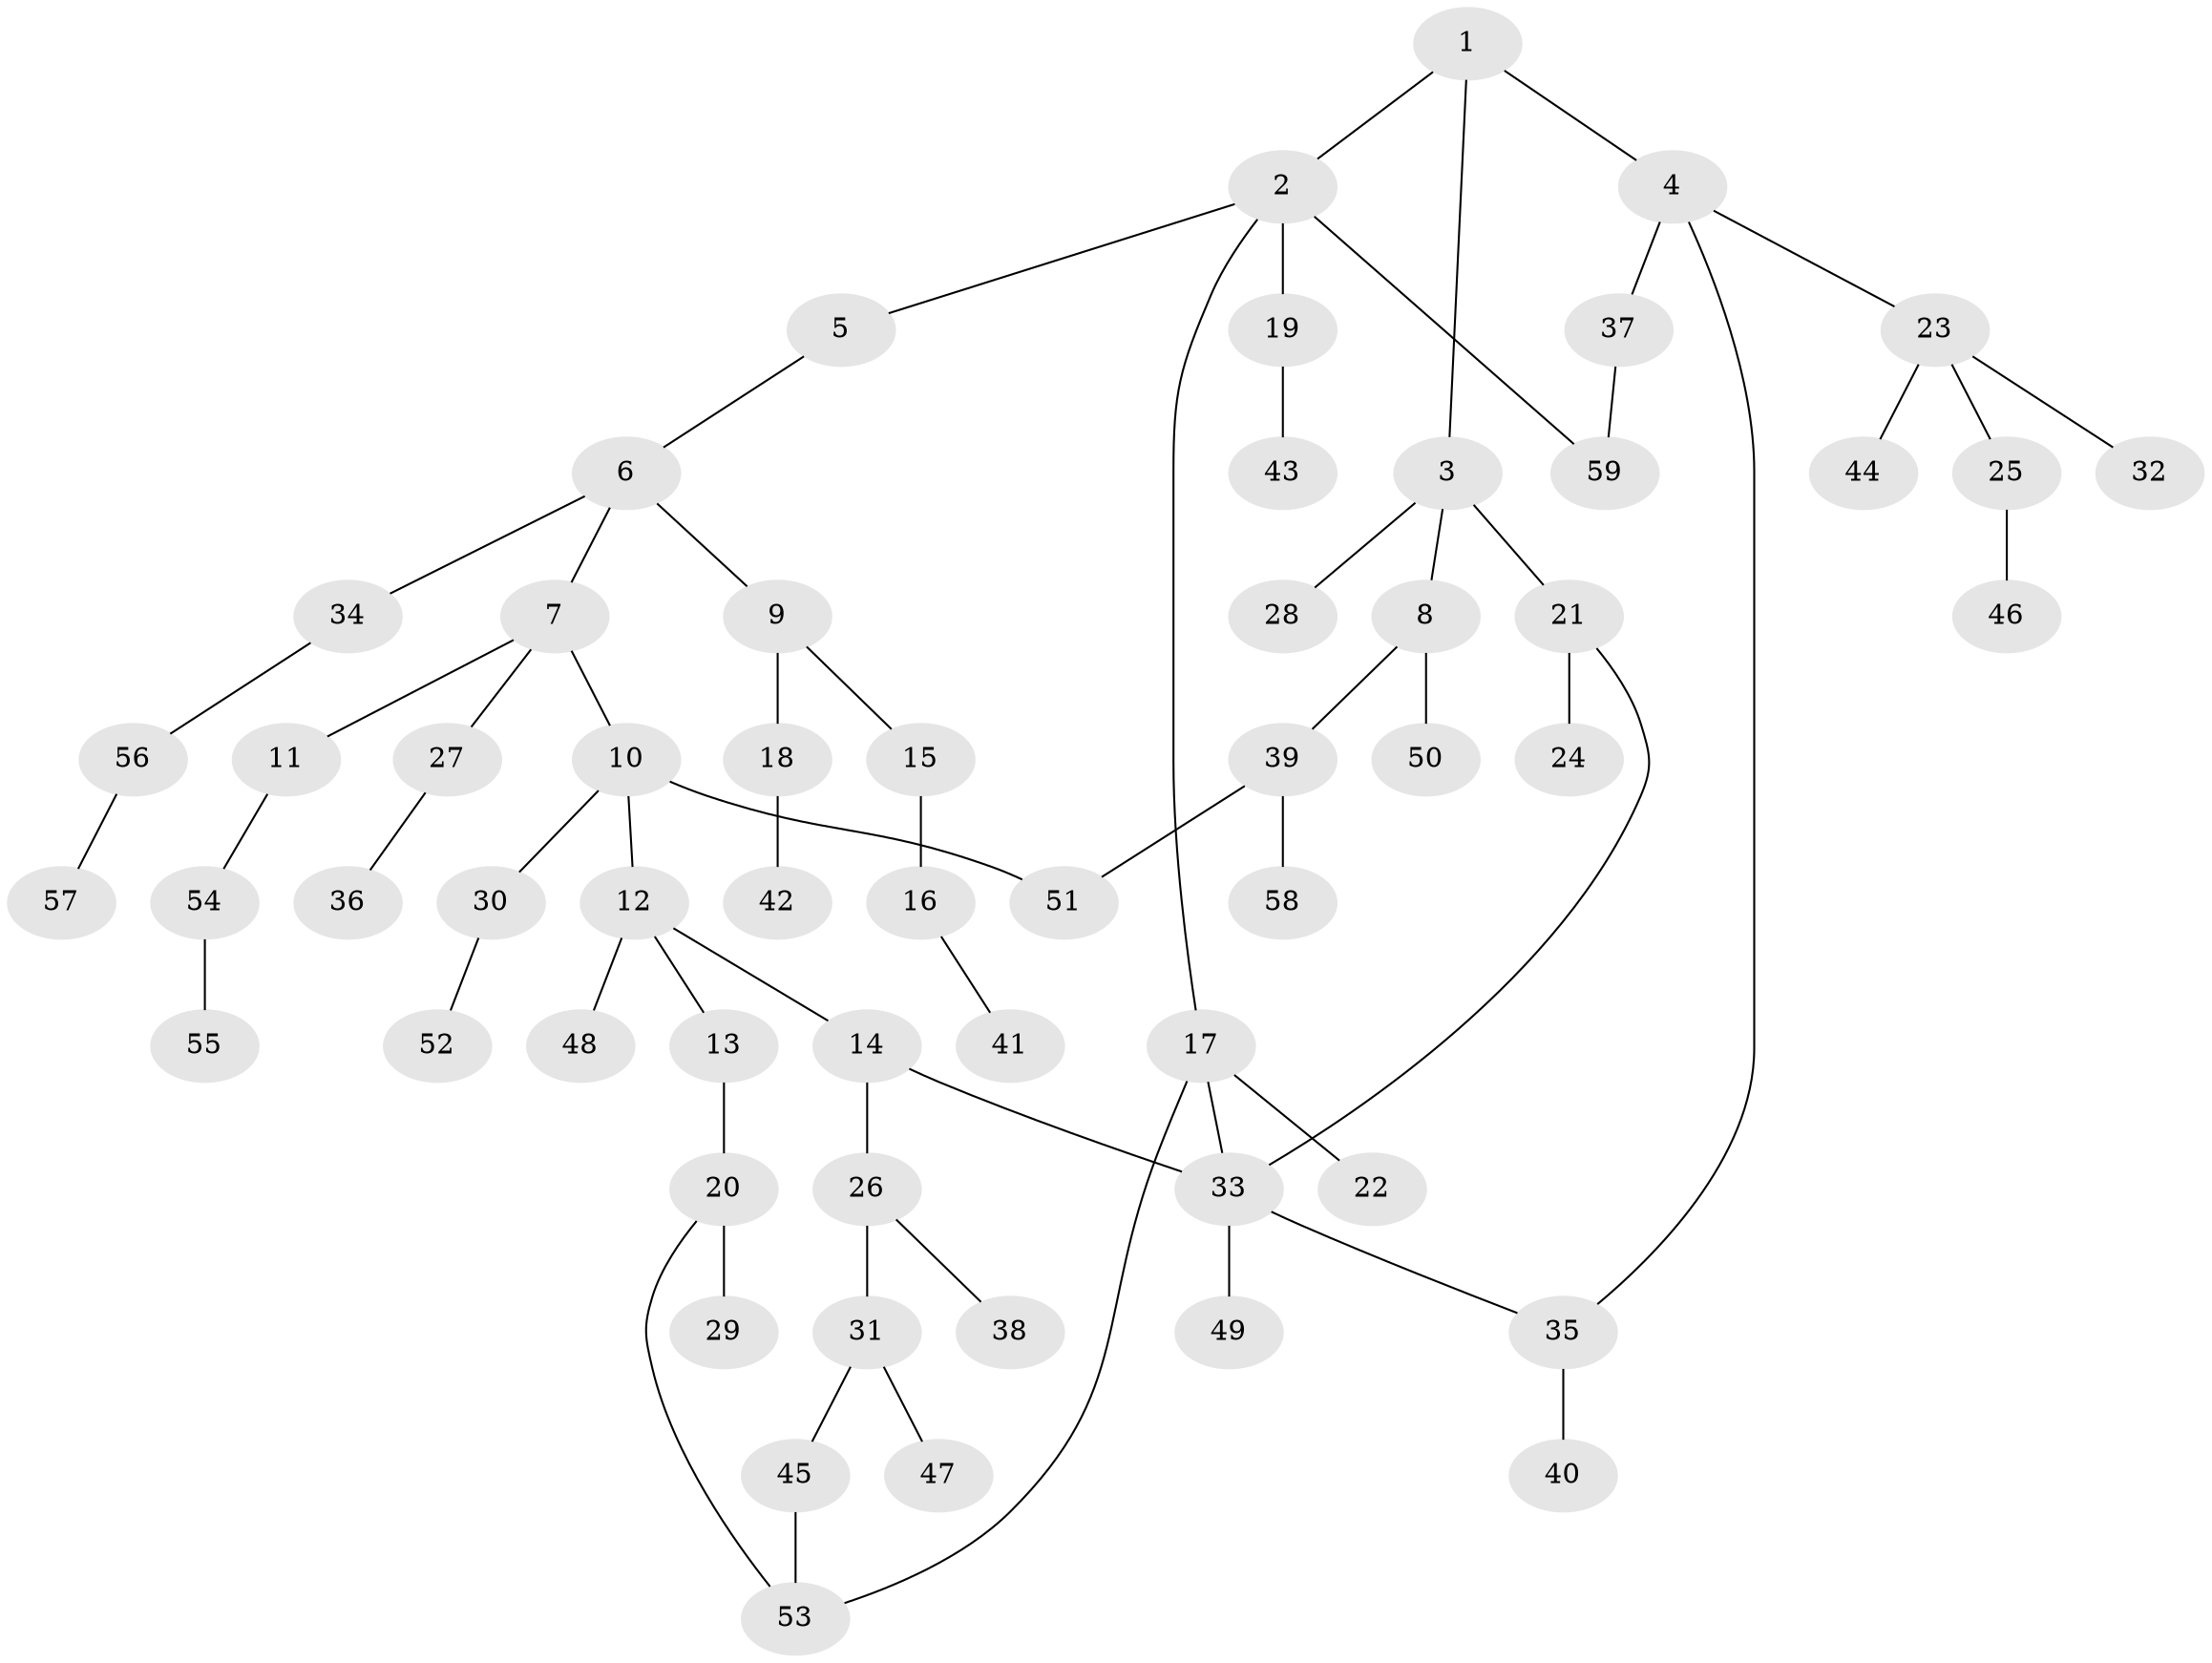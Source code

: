 // Generated by graph-tools (version 1.1) at 2025/34/03/09/25 02:34:33]
// undirected, 59 vertices, 65 edges
graph export_dot {
graph [start="1"]
  node [color=gray90,style=filled];
  1;
  2;
  3;
  4;
  5;
  6;
  7;
  8;
  9;
  10;
  11;
  12;
  13;
  14;
  15;
  16;
  17;
  18;
  19;
  20;
  21;
  22;
  23;
  24;
  25;
  26;
  27;
  28;
  29;
  30;
  31;
  32;
  33;
  34;
  35;
  36;
  37;
  38;
  39;
  40;
  41;
  42;
  43;
  44;
  45;
  46;
  47;
  48;
  49;
  50;
  51;
  52;
  53;
  54;
  55;
  56;
  57;
  58;
  59;
  1 -- 2;
  1 -- 3;
  1 -- 4;
  2 -- 5;
  2 -- 17;
  2 -- 19;
  2 -- 59;
  3 -- 8;
  3 -- 21;
  3 -- 28;
  4 -- 23;
  4 -- 35;
  4 -- 37;
  5 -- 6;
  6 -- 7;
  6 -- 9;
  6 -- 34;
  7 -- 10;
  7 -- 11;
  7 -- 27;
  8 -- 39;
  8 -- 50;
  9 -- 15;
  9 -- 18;
  10 -- 12;
  10 -- 30;
  10 -- 51;
  11 -- 54;
  12 -- 13;
  12 -- 14;
  12 -- 48;
  13 -- 20;
  14 -- 26;
  14 -- 33;
  15 -- 16;
  16 -- 41;
  17 -- 22;
  17 -- 53;
  17 -- 33;
  18 -- 42;
  19 -- 43;
  20 -- 29;
  20 -- 53;
  21 -- 24;
  21 -- 33;
  23 -- 25;
  23 -- 32;
  23 -- 44;
  25 -- 46;
  26 -- 31;
  26 -- 38;
  27 -- 36;
  30 -- 52;
  31 -- 45;
  31 -- 47;
  33 -- 49;
  33 -- 35;
  34 -- 56;
  35 -- 40;
  37 -- 59;
  39 -- 51;
  39 -- 58;
  45 -- 53;
  54 -- 55;
  56 -- 57;
}
